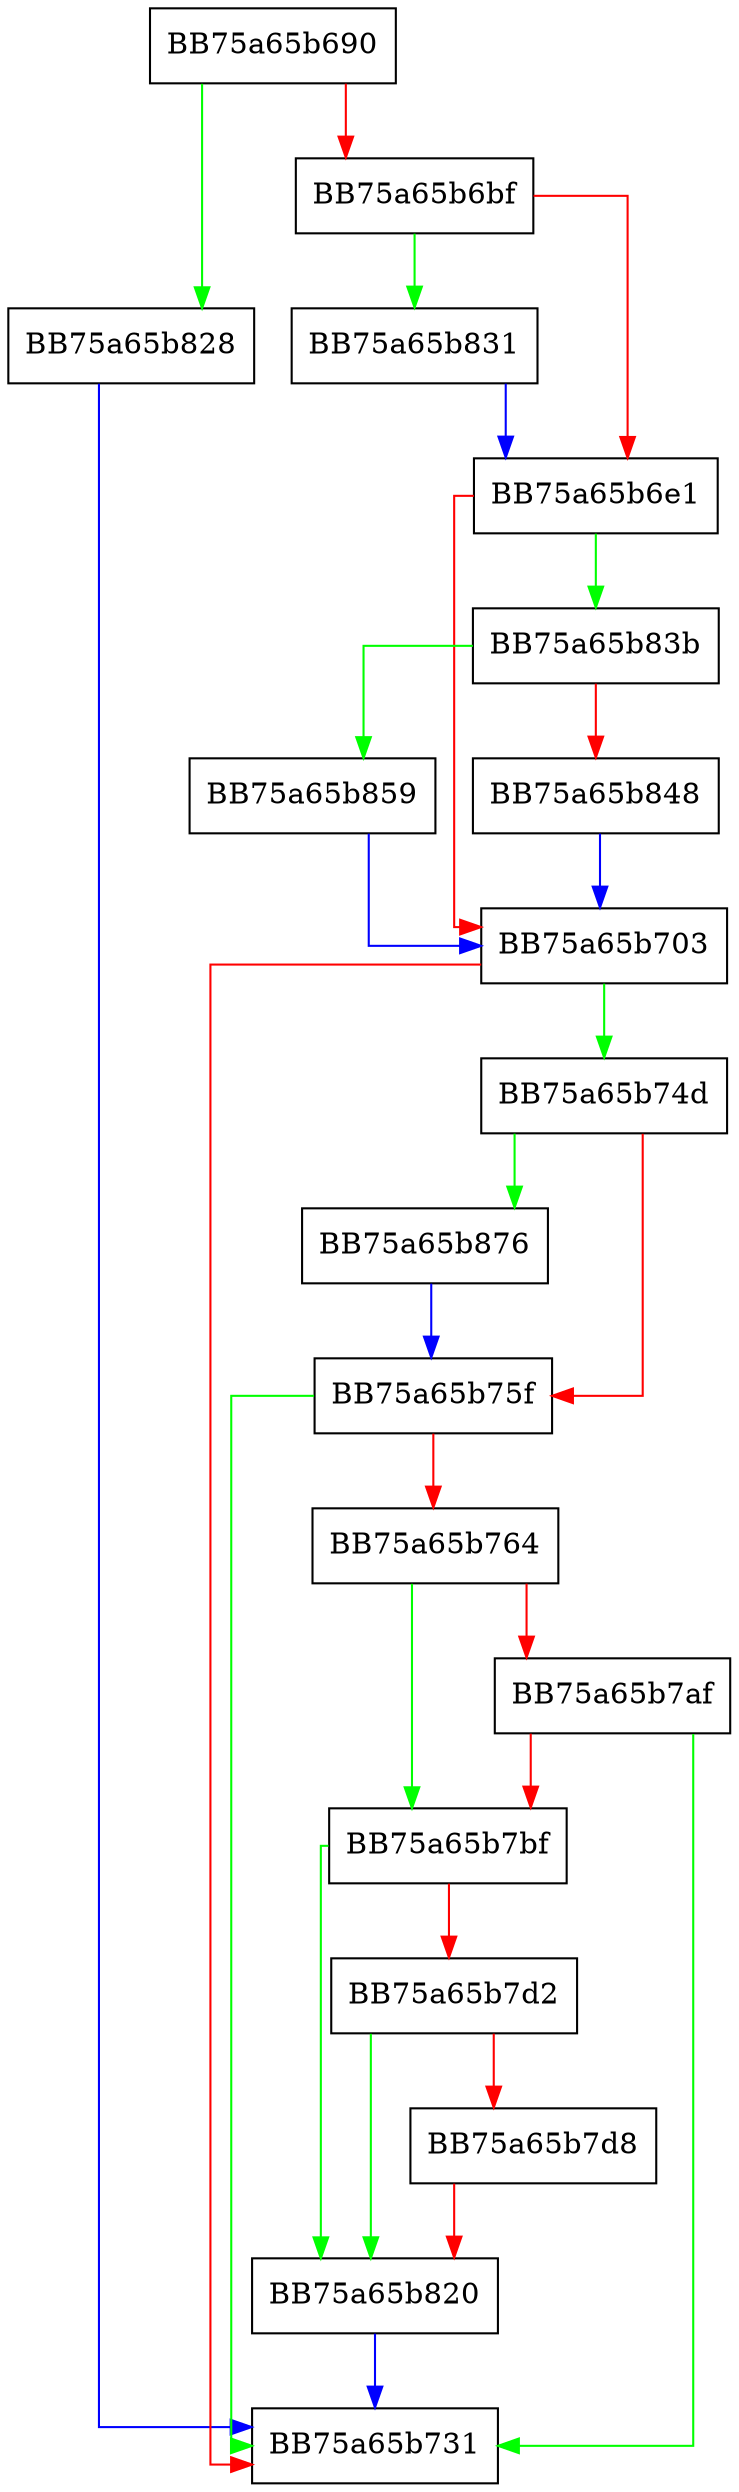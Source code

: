digraph ServerStreamGetAttribute {
  node [shape="box"];
  graph [splines=ortho];
  BB75a65b690 -> BB75a65b828 [color="green"];
  BB75a65b690 -> BB75a65b6bf [color="red"];
  BB75a65b6bf -> BB75a65b831 [color="green"];
  BB75a65b6bf -> BB75a65b6e1 [color="red"];
  BB75a65b6e1 -> BB75a65b83b [color="green"];
  BB75a65b6e1 -> BB75a65b703 [color="red"];
  BB75a65b703 -> BB75a65b74d [color="green"];
  BB75a65b703 -> BB75a65b731 [color="red"];
  BB75a65b74d -> BB75a65b876 [color="green"];
  BB75a65b74d -> BB75a65b75f [color="red"];
  BB75a65b75f -> BB75a65b731 [color="green"];
  BB75a65b75f -> BB75a65b764 [color="red"];
  BB75a65b764 -> BB75a65b7bf [color="green"];
  BB75a65b764 -> BB75a65b7af [color="red"];
  BB75a65b7af -> BB75a65b731 [color="green"];
  BB75a65b7af -> BB75a65b7bf [color="red"];
  BB75a65b7bf -> BB75a65b820 [color="green"];
  BB75a65b7bf -> BB75a65b7d2 [color="red"];
  BB75a65b7d2 -> BB75a65b820 [color="green"];
  BB75a65b7d2 -> BB75a65b7d8 [color="red"];
  BB75a65b7d8 -> BB75a65b820 [color="red"];
  BB75a65b820 -> BB75a65b731 [color="blue"];
  BB75a65b828 -> BB75a65b731 [color="blue"];
  BB75a65b831 -> BB75a65b6e1 [color="blue"];
  BB75a65b83b -> BB75a65b859 [color="green"];
  BB75a65b83b -> BB75a65b848 [color="red"];
  BB75a65b848 -> BB75a65b703 [color="blue"];
  BB75a65b859 -> BB75a65b703 [color="blue"];
  BB75a65b876 -> BB75a65b75f [color="blue"];
}